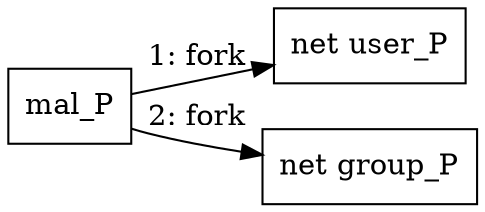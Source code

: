 digraph "T1087.002" {
rankdir="LR"
size="9"
fixedsize="false"
splines="true"
nodesep=0.3
ranksep=0
fontsize=10
overlap="scalexy"
engine= "neato"
	"mal_P" [node_type=Process shape=box]
	"net user_P" [node_type=Process shape=box]
	"net group_P" [node_type=Process shape=box]
	"mal_P" -> "net user_P" [label="1: fork"]
	"mal_P" -> "net group_P" [label="2: fork"]
}
